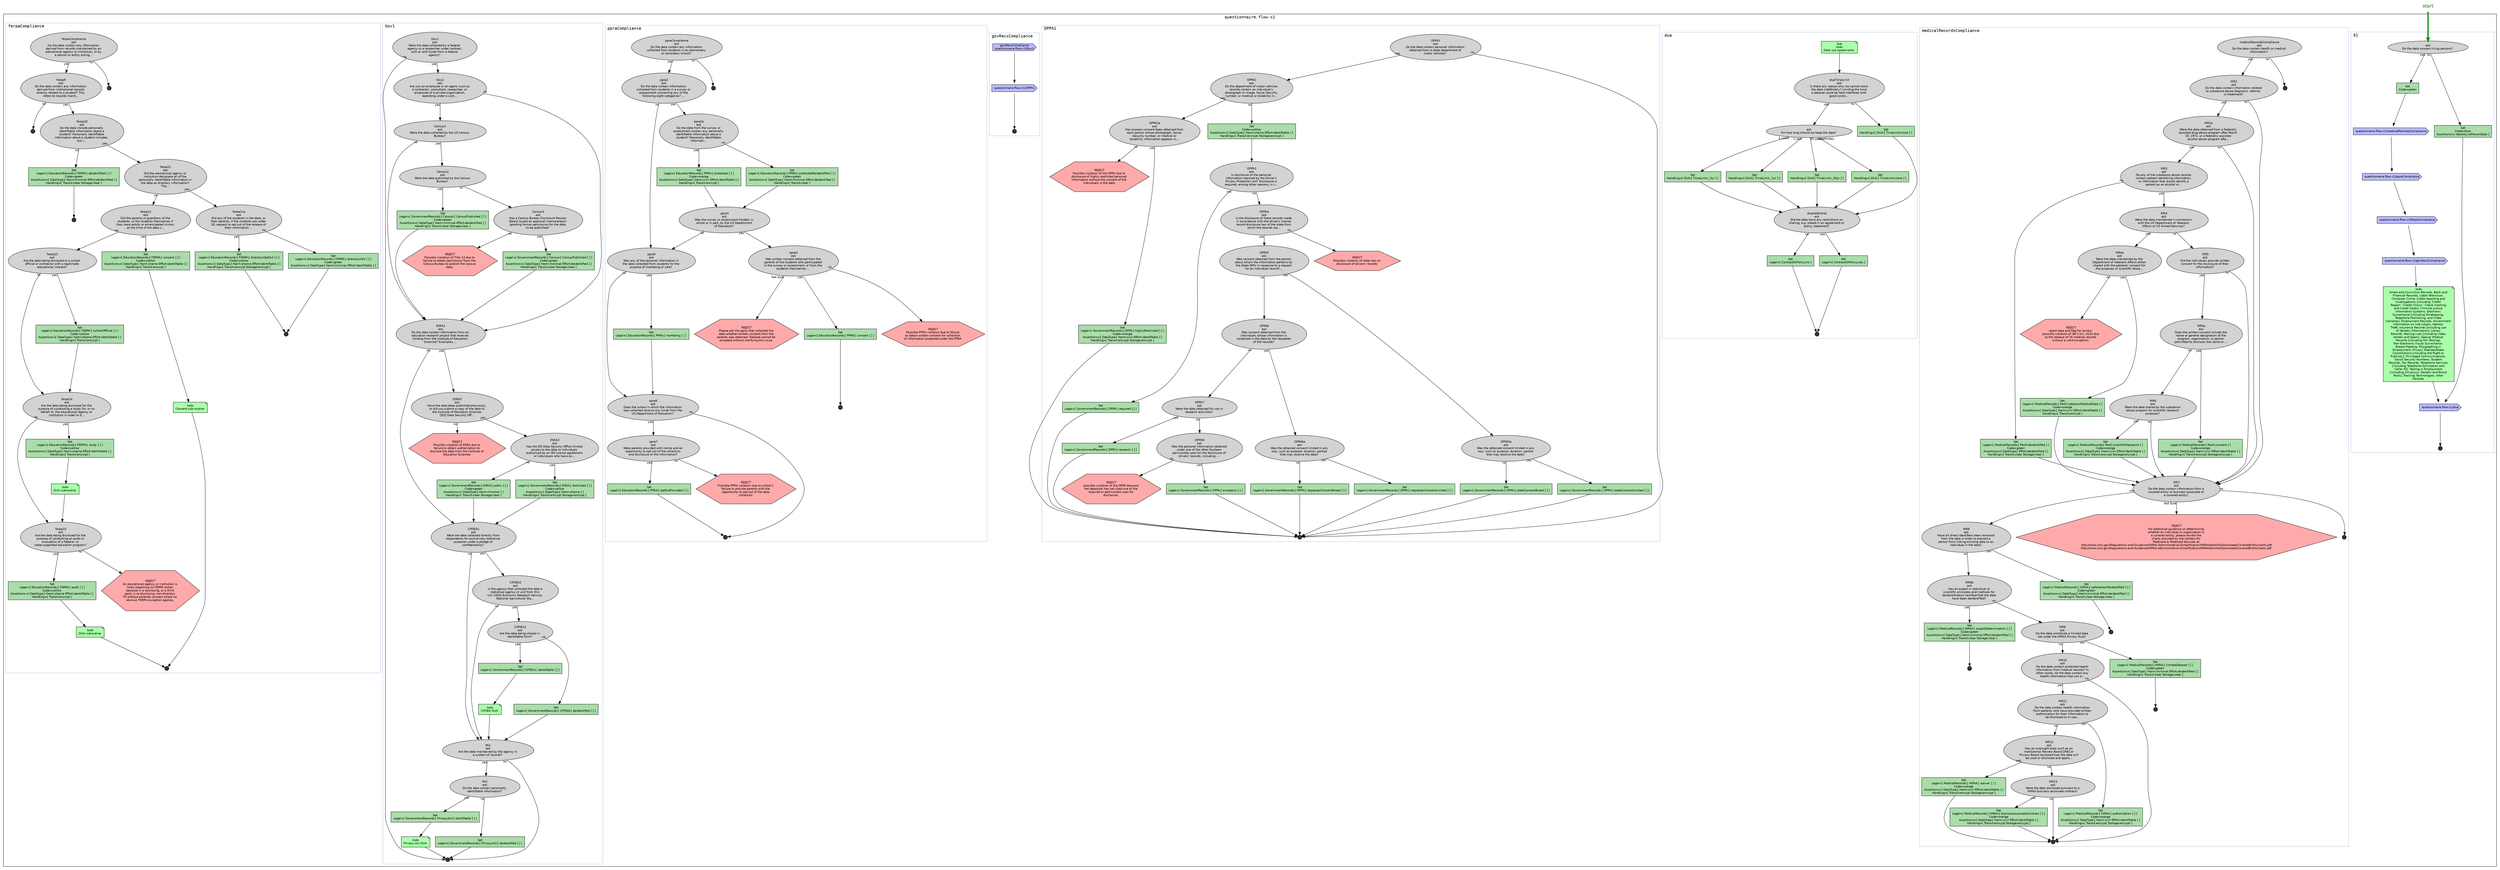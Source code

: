 digraph ChartSet {
fontname="Courier"
edge [fontname="Helvetica" fontsize="10"]
node [fillcolor="lightgray" style="filled" fontname="Helvetica" fontsize="10"]
start[ fillcolor="transparent" shape="none" fontcolor="#008800" fontsize="16" ]
subgraph cluster_questionnaire_flow_c1 {

label="questionnaire.flow-c1"
subgraph cluster__DLR_1 {
label="$1"; color="#AABBDD"; labeljust="l"
questionnaire_flow_c1_HSH__DLR_6[ fillcolor="#BBBBFF" shape="cds" label="questionnaire.flow-c1/ppraCompliance" ]
questionnaire_flow_c1_HSH__DLR_9[ fillcolor="#AAFFAA" shape="note" label="todo\nArrest and Conviction Records, Bank and \nFinancial Records, Cable Television, \nComputer Crime, Credit reporting and \nInvestigations [including 'Credit \nRepair', 'Credit Clinics', Check-Cashing \nand Credit Cards], Criminal Justice \nInformation Systems, Electronic \nSurveillance [including Wiretapping, \nTelephone Monitoring, and Video \nCameras], Employment Records, Government \nInformation on Individuals, Identity \nTheft, Insurance Records [including use \nof Genetic Information], Library \nRecords, Mailing Lists [including Video \nrentals and Spam], Special Medical \nRecords [including HIV Testing], \nNon-Electronic Visual Surveillance. \nBreast-Feeding, Polygraphing in \nEmployment, Privacy Statutes/State \nConstitutions [including the Right to \nPublicity], Privileged Communications, \nSocial Security Numbers, Student \nRecords, Tax Records, Telephone Services \n[including Telephone Solicitation and \nCaller ID], Testing in Employment \n[including Urinalysis, Genetic and Blood \nTests], Tracking Technologies, Voter \nRecords " ]
questionnaire_flow_c1_HSH__DLR_1[ shape="oval" label="ask\nDo the data concern living persons? " ]
questionnaire_flow_c1_HSH__DLR_7[ fillcolor="#BBBBFF" shape="cds" label="questionnaire.flow-c1/ferpaCompliance" ]
questionnaire_flow_c1_HSH__DLR_4[ fillcolor="#AADDAA" shape="rect" label="Set\nCode=green\n" ]
questionnaire_flow_c1_HSH__DLR_13[ fillcolor="#333333" shape="point" width="0.2" height="0.2" ]
questionnaire_flow_c1_HSH__DLR_8[ fillcolor="#BBBBFF" shape="cds" label="questionnaire.flow-c1/govRecsCompliance" ]
questionnaire_flow_c1_HSH__DLR_12[ fillcolor="#BBBBFF" shape="cds" label="questionnaire.flow-c1/dua" ]
questionnaire_flow_c1_HSH__DLR_11[ fillcolor="#AADDAA" shape="rect" label="Set\nCode=blue\nAssertions=[ Identity:noPersonData ]\n" ]
questionnaire_flow_c1_HSH__DLR_5[ fillcolor="#BBBBFF" shape="cds" label="questionnaire.flow-c1/medicalRecordsCompliance" ]

}
subgraph cluster_medicalRecordsCompliance {
label="medicalRecordsCompliance"; color="#AABBDD"; labeljust="l"
questionnaire_flow_c1_HSH_MR2a[ shape="oval" label="MR2a\nask\nWere the data obtained from a federally \nassisted drug abuse program after March \n20, 1972, or a federally assisted \nalcohol abuse program afte... " ]
questionnaire_flow_c1_HSH_MR2[ shape="oval" label="MR2\nask\nDo the data contain information related \nto substance abuse diagnosis, referral, \nor treatment? " ]
questionnaire_flow_c1_HSH__DLR_80[ fillcolor="#AADDAA" shape="rect" label="Set\nLegal=[ MedicalRecords:[ HIPAA:[ businessAssociateContract ] ] ]\nCode=orange\nAssertions=[ DataType:[ Harm:civil Effort:identifiable ] ]\nHandling=[ Transit:encrypt Storage:encrypt ]\n" ]
questionnaire_flow_c1_HSH__DLR_41[ fillcolor="#AADDAA" shape="rect" label="Set\nLegal=[ MedicalRecords:[ Part2:scientificResearch ] ]\nCode=orange\nAssertions=[ DataType:[ Harm:civil Effort:identifiable ] ]\nHandling=[ Transit:encrypt Storage:encrypt ]\n" ]
questionnaire_flow_c1_HSH__DLR_23[ fillcolor="#AADDAA" shape="rect" label="Set\nLegal=[ MedicalRecords:[ Part2:deidentified ] ]\nCode=green\nAssertions=[ DataType:[ Effort:deidentified ] ]\nHandling=[ Transit:clear Storage:clear ]\n" ]
questionnaire_flow_c1_HSH__DLR_56[ fillcolor="#333333" shape="point" width="0.2" height="0.2" ]
questionnaire_flow_c1_HSH__DLR_16[ fillcolor="#333333" shape="point" width="0.2" height="0.2" ]
questionnaire_flow_c1_HSH_MR8[ shape="oval" label="MR8\nask\nHave all direct identifiers been removed \nfrom the data in order to prevent a \nperson from linking existing data to an \nindividual in the data? " ]
questionnaire_flow_c1_HSH__DLR_60[ fillcolor="#AADDAA" shape="rect" label="Set\nLegal=[ MedicalRecords:[ HIPAA:[ expertDetermination ] ] ]\nCode=green\nAssertions=[ DataType:[ Harm:minimal Effort:deidentified ] ]\nHandling=[ Transit:clear Storage:clear ]\n" ]
questionnaire_flow_c1_HSH__DLR_76[ fillcolor="#AADDAA" shape="rect" label="Set\nLegal=[ MedicalRecords:[ HIPAA:[ waiver ] ] ]\nCode=orange\nAssertions=[ DataType:[ Harm:civil Effort:identifiable ] ]\nHandling=[ Transit:encrypt Storage:encrypt ]\n" ]
questionnaire_flow_c1_HSH__DLR_51[ fillcolor="#FFAAAA" shape="hexagon" label="REJECT\nFor additional guidance on determining \nwhether an individual or organization is \na covered entity, please review the \ncharts provided by the Centers for \nMedicare & Medicaid Services at \nhttp://www.cms.gov/Regulations-and-Guidance/HIPAA-Administrative-Simplification/HIPAAGenInfo/Downloads/CoveredEntitycharts.pdf\nhttp://www.cms.gov/Regulations-and-Guidance/HIPAA-Administrative-Simplification/HIPAAGenInfo/Downloads/CoveredEntitycharts.pdf " ]
questionnaire_flow_c1_HSH_MR4a[ shape="oval" label="MR4a\nask\nWere the data maintained by the \nDepartment of Veterans Affairs either \nshared with the patients’ consent for \nthe purposes of scientific resea... " ]
questionnaire_flow_c1_HSH_MR6[ shape="oval" label="MR6\nask\nWere the data shared by the substance \nabuse program for scientific research \npurposes? " ]
questionnaire_flow_c1_HSH__DLR_37[ fillcolor="#AADDAA" shape="rect" label="Set\nLegal=[ MedicalRecords:[ Part2:consent ] ]\nCode=orange\nAssertions=[ DataType:[ Harm:civil Effort:identifiable ] ]\nHandling=[ Transit:encrypt Storage:encrypt ]\n" ]
questionnaire_flow_c1_HSH__DLR_61[ fillcolor="#333333" shape="point" width="0.2" height="0.2" ]
questionnaire_flow_c1_HSH_MR4[ shape="oval" label="MR4\nask\nWere the data maintained in connection \nwith the US Department of Veterans \nAffairs or US Armed Services? " ]
questionnaire_flow_c1_HSH_MR10[ shape="oval" label="MR10\nask\nDo the data contain protected health \ninformation from medical records? In \nother words, do the data contain any \nhealth information that can b... " ]
questionnaire_flow_c1_HSH__DLR_29[ fillcolor="#FFAAAA" shape="hexagon" label="REJECT\nreject data and flag for review; \npossible violation of 38 U.S.C. 4132 due \nto the release of VA medical records \nwithout a valid exception. " ]
questionnaire_flow_c1_HSH__DLR_65[ fillcolor="#AADDAA" shape="rect" label="Set\nLegal=[ MedicalRecords:[ HIPAA:[ limitedDataset ] ] ]\nCode=green\nAssertions=[ DataType:[ Harm:minimal Effort:deidentified ] ]\nHandling=[ Transit:clear Storage:clear ]\n" ]
questionnaire_flow_c1_HSH__DLR_66[ fillcolor="#333333" shape="point" width="0.2" height="0.2" ]
questionnaire_flow_c1_HSH_MR9[ shape="oval" label="MR9\nask\nDo the data constitute a limited data \nset under the HIPAA Privacy Rule? " ]
questionnaire_flow_c1_HSH_MR12[ shape="oval" label="MR12\nask\nHas an oversight body such as an \nInstitutional Review Board [IRB] or \nPrivacy Board reviewed how the data will \nbe used or disclosed and appro... " ]
questionnaire_flow_c1_HSH_MR5a[ shape="oval" label="MR5a\nask\nDoes the written consent include the \nname or general designation of the \nprogram, organization, or person \npermitted to disclose; the name or ... " ]
questionnaire_flow_c1_HSH_MR8a[ shape="oval" label="MR8a\nask\nHas an expert in statistical or \nscientific principles and methods for \ndeidentification certified that the data \nhave been deidentified? " ]
questionnaire_flow_c1_HSH__DLR_49[ fillcolor="#333333" shape="point" width="0.2" height="0.2" ]
questionnaire_flow_c1_HSH_MR11[ shape="oval" label="MR11\nask\nDo the data contain health information \nfrom patients who have provided written \nauthorization for their information to \nbe disclosed to or use... " ]
questionnaire_flow_c1_HSH_MR5[ shape="oval" label="MR5\nask\nDid the individuals provide written \nconsent for the disclosure of their \ninformation? " ]
questionnaire_flow_c1_HSH_MR3[ shape="oval" label="MR3\nask\nDo any of the substance abuse records \ncontain patient identifying information, \nor information that would identify a \npatient as an alcohol or... " ]
questionnaire_flow_c1_HSH__DLR_72[ fillcolor="#AADDAA" shape="rect" label="Set\nLegal=[ MedicalRecords:[ HIPAA:[ authorization ] ] ]\nCode=orange\nAssertions=[ DataType:[ Harm:civil Effort:identifiable ] ]\nHandling=[ Transit:encrypt Storage:encrypt ]\n" ]
questionnaire_flow_c1_HSH_medicalRecordsCompliance[ shape="oval" label="medicalRecordsCompliance\nask\nDo the data contain health or medical \ninformation? " ]
questionnaire_flow_c1_HSH_MR7[ shape="oval" label="MR7\nask\nDo the data contain information from a \ncovered entity or business associate of \na covered entity? " ]
questionnaire_flow_c1_HSH__DLR_31[ fillcolor="#AADDAA" shape="rect" label="Set\nLegal=[ MedicalRecords:[ Part2:veteransMedicalData ] ]\nCode=orange\nAssertions=[ DataType:[ Harm:civil Effort:identifiable ] ]\nHandling=[ Transit:encrypt ]\n" ]
questionnaire_flow_c1_HSH__DLR_55[ fillcolor="#AADDAA" shape="rect" label="Set\nLegal=[ MedicalRecords:[ HIPAA:[ safeHarborDeidentified ] ] ]\nCode=green\nAssertions=[ DataType:[ Harm:minimal Effort:deidentified ] ]\nHandling=[ Transit:clear Storage:clear ]\n" ]
questionnaire_flow_c1_HSH__DLR_91[ fillcolor="#333333" shape="point" width="0.2" height="0.2" ]
questionnaire_flow_c1_HSH_MR13[ shape="oval" label="MR13\nask\nWere the data disclosed pursuant to a \nHIPAA business associate contract? " ]

}
subgraph cluster_DPPA1 {
label="DPPA1"; color="#AABBDD"; labeljust="l"
questionnaire_flow_c1_HSH_DPPA2[ shape="oval" label="DPPA2\nask\nDo the department of motor vehicles \nrecords contain an individual's \nphotograph or image, Social Security \nnumber, or medical or disability in... " ]
questionnaire_flow_c1_HSH_DPPA6[ shape="oval" label="DPPA6\nask\nWas consent obtained from the \nindividuals whose information is \ncontained in the data by the requester \nof the records? " ]
questionnaire_flow_c1_HSH_DPPA3[ shape="oval" label="DPPA3\nask\nIs disclosure of the personal \ninformation required by the Driver's \nPrivacy Protection Act? Disclosure is \nrequired, among other reasons, in c... " ]
questionnaire_flow_c1_HSH__DLR_262[ fillcolor="#AADDAA" shape="rect" label="Set\nLegal=[ GovernmentRecords:[ DPPA:[ requesterConsentBroad ] ] ]\n" ]
questionnaire_flow_c1_HSH_DPPA5[ shape="oval" label="DPPA5\nask\nWas consent obtained from the person \nabout whom the information pertains by \nthe State DMV in response to a request \nfor an individual record?... " ]
questionnaire_flow_c1_HSH_DPPA1[ shape="oval" label="DPPA1\nask\nDo the data contain personal information \nobtained from a state department of \nmotor vehicles? " ]
questionnaire_flow_c1_HSH_DPPA2a[ shape="oval" label="DPPA2a\nask\nHas express consent been obtained from \neach person whose photograph, Social \nSecurity number, or medical or \ndisability information appears in... " ]
questionnaire_flow_c1_HSH__DLR_240[ fillcolor="#AADDAA" shape="rect" label="Set\nCode=yellow\nAssertions=[ DataType:[ Harm:shame Effort:identifiable ] ]\nHandling=[ Transit:encrypt Storage:encrypt ]\n" ]
questionnaire_flow_c1_HSH_DPPA7[ shape="oval" label="DPPA7\nask\nWere the data obtained for use in \nresearch activities? " ]
questionnaire_flow_c1_HSH__DLR_238[ fillcolor="#FFAAAA" shape="hexagon" label="REJECT\nPossible violation of the DPPA due to \ndisclosure of highly restricted personal \ninformation without the consent of the \nindividuals in the data " ]
questionnaire_flow_c1_HSH__DLR_266[ fillcolor="#AADDAA" shape="rect" label="Set\nLegal=[ GovernmentRecords:[ DPPA:[ research ] ] ]\n" ]
questionnaire_flow_c1_HSH__DLR_243[ fillcolor="#AADDAA" shape="rect" label="Set\nLegal=[ GovernmentRecords:[ DPPA:[ required ] ] ]\n" ]
questionnaire_flow_c1_HSH__DLR_247[ fillcolor="#FFAAAA" shape="hexagon" label="REJECT\nPossible violation of state law on \ndisclosure of drivers' records " ]
questionnaire_flow_c1_HSH__DLR_254[ fillcolor="#AADDAA" shape="rect" label="Set\nLegal=[ GovernmentRecords:[ DPPA:[ stateConsentBroad ] ] ]\n" ]
questionnaire_flow_c1_HSH_DPPA6a[ shape="oval" label="DPPA6a\nask\nWas the obtained consent limited in any \nway, such as purpose, duration, parties \nthat may receive the data? " ]
questionnaire_flow_c1_HSH__DLR_272[ fillcolor="#FFAAAA" shape="hexagon" label="REJECT\npossible violation of the DPPA because \nthe depositor has not cited one of the \nrequired or permissible uses for \ndisclosure. " ]
questionnaire_flow_c1_HSH_DPPA4[ shape="oval" label="DPPA4\nask\nIs the disclosure of these records made \nin accordance with the driver's license \nrecord disclosure law of the state from \nwhich the records we... " ]
questionnaire_flow_c1_HSH_DPPA5a[ shape="oval" label="DPPA5a\nask\nWas the obtained consent limited in any \nway, such as purpose, duration, parties \nthat may receive the data? " ]
questionnaire_flow_c1_HSH_DPPA8[ shape="oval" label="DPPA8\nask\nWas the personal information obtained \nunder one of the other fourteen \npermissible uses for the disclosure of \ndrivers' records, including: ... " ]
questionnaire_flow_c1_HSH__DLR_236[ fillcolor="#AADDAA" shape="rect" label="Set\nLegal=[ GovernmentRecords:[ DPPA:[ highlyRestricted ] ] ]\nCode=orange\nAssertions=[ DataType:[ Harm:civil Effort:identifiable ] ]\nHandling=[ Transit:encrypt Storage:encrypt ]\n" ]
questionnaire_flow_c1_HSH__DLR_252[ fillcolor="#AADDAA" shape="rect" label="Set\nLegal=[ GovernmentRecords:[ DPPA:[ stateConsentLimited ] ] ]\n" ]
questionnaire_flow_c1_HSH__DLR_274[ fillcolor="#333333" shape="point" width="0.2" height="0.2" ]
questionnaire_flow_c1_HSH__DLR_260[ fillcolor="#AADDAA" shape="rect" label="Set\nLegal=[ GovernmentRecords:[ DPPA:[ requesterConsentLimited ] ] ]\n" ]
questionnaire_flow_c1_HSH__DLR_270[ fillcolor="#AADDAA" shape="rect" label="Set\nLegal=[ GovernmentRecords:[ DPPA:[ exception ] ] ]\n" ]

}
subgraph cluster_govRecsCompliance {
label="govRecsCompliance"; color="#AABBDD"; labeljust="l"
questionnaire_flow_c1_HSH_govRecsCompliance[ fillcolor="#BBBBFF" shape="cds" label="govRecsCompliance\nquestionnaire.flow-c1/Gov1" ]
questionnaire_flow_c1_HSH__DLR_180[ fillcolor="#333333" shape="point" width="0.2" height="0.2" ]
questionnaire_flow_c1_HSH__DLR_179[ fillcolor="#BBBBFF" shape="cds" label="questionnaire.flow-c1/DPPA1" ]

}
subgraph cluster_dua {
label="dua"; color="#AABBDD"; labeljust="l"
questionnaire_flow_c1_HSH__DLR_286[ fillcolor="#AADDAA" shape="rect" label="Set\nHandling=[ DUA:[ TimeLimit:_5yr ] ]\n" ]
questionnaire_flow_c1_HSH_duaAdditional[ shape="oval" label="duaAdditional\nask\nDid the data have any restrictions on \nsharing, e.g. stated in an agreement or \npolicy statement? " ]
questionnaire_flow_c1_HSH__DLR_293[ fillcolor="#AADDAA" shape="rect" label="Set\nLegal=[ ContractOrPolicy:no ]\n" ]
questionnaire_flow_c1_HSH__DLR_288[ fillcolor="#AADDAA" shape="rect" label="Set\nHandling=[ DUA:[ TimeLimit:_1yr ] ]\n" ]
questionnaire_flow_c1_HSH__DLR_284[ fillcolor="#AADDAA" shape="rect" label="Set\nHandling=[ DUA:[ TimeLimit:_50yr ] ]\n" ]
questionnaire_flow_c1_HSH_duaTimeLimit[ shape="oval" label="duaTimeLimit\nask\nIs there any reason why we cannot store \nthe data indefinitely? Limiting the time \na dataset could be held interferes with \ngood scienc... " ]
questionnaire_flow_c1_HSH__DLR_279[ shape="oval" label="ask\nFor how long should we keep the data? " ]
questionnaire_flow_c1_HSH__DLR_291[ fillcolor="#AADDAA" shape="rect" label="Set\nLegal=[ ContractOrPolicy:yes ]\n" ]
questionnaire_flow_c1_HSH__DLR_294[ fillcolor="#333333" shape="point" width="0.2" height="0.2" ]
questionnaire_flow_c1_HSH__DLR_282[ fillcolor="#AADDAA" shape="rect" label="Set\nHandling=[ DUA:[ TimeLimit:none ] ]\n" ]
questionnaire_flow_c1_HSH__DLR_277[ fillcolor="#AADDAA" shape="rect" label="Set\nHandling=[ DUA:[ TimeLimit:none ] ]\n" ]
questionnaire_flow_c1_HSH_dua[ fillcolor="#AAFFAA" shape="note" label="dua\ntodo\nData use agreements " ]

}
subgraph cluster_ppraCompliance {
label="ppraCompliance"; color="#AABBDD"; labeljust="l"
questionnaire_flow_c1_HSH_ppra5[ shape="oval" label="ppra5\nask\nWas any of the personal information in \nthe data collected from students for the \npurpose of marketing or sale? " ]
questionnaire_flow_c1_HSH_ppra2[ shape="oval" label="ppra2\nask\nDo the data contain information \ncollected from students in a survey or \nassessment concerning any of the \nfollowing eight categories? ... " ]
questionnaire_flow_c1_HSH__DLR_115[ fillcolor="#FFAAAA" shape="hexagon" label="REJECT\nPlease ask the party that collected the \ndata whether written consent from the \nparents was obtained. Dataset cannot be \naccepted without clarifying this issue. " ]
questionnaire_flow_c1_HSH_ppra6[ shape="oval" label="ppra6\nask\nDoes the school in which the information \nwas collected receive any funds from the \nUS Department of Education? " ]
questionnaire_flow_c1_HSH__DLR_110[ fillcolor="#AADDAA" shape="rect" label="Set\nLegal=[ EducationRecords:[ PPRA:[ consent ] ] ]\n" ]
questionnaire_flow_c1_HSH__DLR_100[ fillcolor="#AADDAA" shape="rect" label="Set\nLegal=[ EducationRecords:[ PPRA:[ protected ] ] ]\nCode=orange\nAssertions=[ DataType:[ Harm:civil Effort:identifiable ] ]\nHandling=[ Transit:encrypt ]\n" ]
questionnaire_flow_c1_HSH__DLR_120[ fillcolor="#AADDAA" shape="rect" label="Set\nLegal=[ EducationRecords:[ PPRA:[ marketing ] ] ]\n" ]
questionnaire_flow_c1_HSH_ppra2a[ shape="oval" label="ppra2a\nask\nDo the data from the survey or \nassessment contain any personally \nidentifiable information about a \nstudent? Personally identifiable \ninformati... " ]
questionnaire_flow_c1_HSH_ppra7[ shape="oval" label="ppra7\nask\nWere parents provided with notice and an \nopportunity to opt out of the collection \nand disclosure of the information? " ]
questionnaire_flow_c1_HSH__DLR_113[ fillcolor="#FFAAAA" shape="hexagon" label="REJECT\nPossible PPRA violation due to failure \nto obtain written consent for collection \nof information protected under the PPRA " ]
questionnaire_flow_c1_HSH_ppraCompliance[ shape="oval" label="ppraCompliance\nask\nDo the data contain any information \ncollected from students in an elementary \nor secondary school? " ]
questionnaire_flow_c1_HSH__DLR_131[ fillcolor="#333333" shape="point" width="0.2" height="0.2" ]
questionnaire_flow_c1_HSH__DLR_102[ fillcolor="#AADDAA" shape="rect" label="Set\nLegal=[ EducationRecords:[ PPRA:[ protectedDeidentified ] ] ]\nCode=green\nAssertions=[ DataType:[ Harm:minimal Effort:deidentified ] ]\nHandling=[ Transit:clear ]\n" ]
questionnaire_flow_c1_HSH__DLR_111[ fillcolor="#333333" shape="point" width="0.2" height="0.2" ]
questionnaire_flow_c1_HSH_ppra4[ shape="oval" label="ppra4\nask\nWas written consent obtained from the \nparents of the students who participated \nin the survey or assessment, or from the \nstudents themselves ... " ]
questionnaire_flow_c1_HSH_ppra3[ shape="oval" label="ppra3\nask\nWas the survey or assessment funded, in \nwhole or in part, by the US Department \nof Education? " ]
questionnaire_flow_c1_HSH__DLR_129[ fillcolor="#AADDAA" shape="rect" label="Set\nLegal=[ EducationRecords:[ PPRA:[ optOutProvided ] ] ]\n" ]
questionnaire_flow_c1_HSH__DLR_127[ fillcolor="#FFAAAA" shape="hexagon" label="REJECT\nPossible PPRA violation due to school’s \nfailure to provide parents with the \nopportunity to opt out of the data \ncollection " ]
questionnaire_flow_c1_HSH__DLR_94[ fillcolor="#333333" shape="point" width="0.2" height="0.2" ]

}
subgraph cluster_Gov1 {
label="Gov1"; color="#AABBDD"; labeljust="l"
questionnaire_flow_c1_HSH_PA2[ shape="oval" label="PA2\nask\nDo the data contain personally \nidentifiable information? " ]
questionnaire_flow_c1_HSH__DLR_222[ fillcolor="#AADDAA" shape="rect" label="Set\nLegal=[ GovernmentRecords:[ PrivacyAct:[ identifiable ] ] ]\n" ]
questionnaire_flow_c1_HSH_PA1[ shape="oval" label="PA1\nask\nAre the data maintained by the agency in \na system of records? " ]
questionnaire_flow_c1_HSH_CIPSEA3[ shape="oval" label="CIPSEA3\nask\nAre the data being shared in \nidentifiable form? " ]
questionnaire_flow_c1_HSH__DLR_229[ fillcolor="#333333" shape="point" width="0.2" height="0.2" ]
questionnaire_flow_c1_HSH__DLR_189[ fillcolor="#AADDAA" shape="rect" label="Set\nLegal=[ GovernmentRecords:[ Census:[ CensusPublished ] ] ]\nCode=green\nAssertions=[ DataType:[ Harm:minimal Effort:deidentified ] ]\nHandling=[ Transit:clear Storage:clear ]\n" ]
questionnaire_flow_c1_HSH_Census3[ shape="oval" label="Census3\nask\nHas a Census Bureau Disclosure Review \nBoard issued an approval memorandum \ngranting formal permission for the data \nto be published? " ]
questionnaire_flow_c1_HSH__DLR_200[ fillcolor="#FFAAAA" shape="hexagon" label="REJECT\nPossible violation of ESRA due to \nfailure to obtain authorization to \ndisclose the data from the Institute of \nEducation Sciences " ]
questionnaire_flow_c1_HSH_CIPSEA1[ shape="oval" label="CIPSEA1\nask\nWere the data collected directly from \nrespondents for exclusively statistical \npurposes under a pledge of \nconfidentiality? " ]
questionnaire_flow_c1_HSH_Gov2[ shape="oval" label="Gov2\nask\nAre you an employee or an agent, such as \na contractor, consultant, researcher, or \nemployee of a private organization, \noperating under a cont... " ]
questionnaire_flow_c1_HSH_Census1[ shape="oval" label="Census1\nask\nWere the data collected by the US Census \nBureau? " ]
questionnaire_flow_c1_HSH__DLR_206[ fillcolor="#AADDAA" shape="rect" label="Set\nLegal=[ GovernmentRecords:[ ESRA:[ public ] ] ]\nCode=green\nAssertions=[ DataType:[ Harm:minimal ] ]\nHandling=[ Transit:clear Storage:clear ]\n" ]
questionnaire_flow_c1_HSH_ESRA1[ shape="oval" label="ESRA1\nask\nDo the data contain information from an \neducation research project that receives \nfunding from the Institute of Education \nSciences? Examples ... " ]
questionnaire_flow_c1_HSH__DLR_195[ fillcolor="#FFAAAA" shape="hexagon" label="REJECT\nPossible violation of Title 13 due to \nfailure to obtain permission from the \nCensus Bureau to publish the Census \ndata. " ]
questionnaire_flow_c1_HSH__DLR_216[ fillcolor="#AAFFAA" shape="note" label="todo\nCIPSEA DUA " ]
questionnaire_flow_c1_HSH__DLR_204[ fillcolor="#AADDAA" shape="rect" label="Set\nLegal=[ GovernmentRecords:[ ESRA:[ restricted ] ] ]\nCode=yellow\nAssertions=[ DataType:[ Harm:shame ] ]\nHandling=[ Transit:encrypt Storage:encrypt ]\n" ]
questionnaire_flow_c1_HSH_ESRA2[ shape="oval" label="ESRA2\nask\nHave the data been published previously, \nor did you submit a copy of the data to \nthe Institute of Education Sciences \n[IES] Data Security Off... " ]
questionnaire_flow_c1_HSH_ESRA3[ shape="oval" label="ESRA3\nask\nHas the IES Data Security Office limited \naccess to the data to individuals \nauthorized by an IES license agreement \nor individuals who have ex... " ]
questionnaire_flow_c1_HSH__DLR_215[ fillcolor="#AADDAA" shape="rect" label="Set\nLegal=[ GovernmentRecords:[ CIPSEA:[ identifiable ] ] ]\n" ]
questionnaire_flow_c1_HSH__DLR_223[ fillcolor="#AAFFAA" shape="note" label="todo\nPrivacy Act DUA " ]
questionnaire_flow_c1_HSH_Gov1[ shape="oval" label="Gov1\nask\nWere the data collected by a federal \nagency or a researcher under contract \nwith or with funds from a federal \nagency? " ]
questionnaire_flow_c1_HSH_CIPSEA2[ shape="oval" label="CIPSEA2\nask\nIs the agency that collected the data a \nstatistical agency or unit from this \nlist: USDA Economic Research Service, \nNational Agricultural Sta... " ]
questionnaire_flow_c1_HSH__DLR_225[ fillcolor="#AADDAA" shape="rect" label="Set\nLegal=[ GovernmentRecords:[ PrivacyAct:[ deidentified ] ] ]\n" ]
questionnaire_flow_c1_HSH_Census2[ shape="oval" label="Census2\nask\nWere the data published by the Census \nBureau? " ]
questionnaire_flow_c1_HSH__DLR_213[ fillcolor="#AADDAA" shape="rect" label="Set\nLegal=[ GovernmentRecords:[ CIPSEA:[ deidentified ] ] ]\n" ]
questionnaire_flow_c1_HSH__DLR_193[ fillcolor="#AADDAA" shape="rect" label="Set\nLegal=[ GovernmentRecords:[ Census:[ CensusPublished ] ] ]\nCode=green\nAssertions=[ DataType:[ Harm:minimal Effort:deidentified ] ]\nHandling=[ Transit:clear Storage:clear ]\n" ]

}
subgraph cluster_ferpaCompliance {
label="ferpaCompliance"; color="#AABBDD"; labeljust="l"
questionnaire_flow_c1_HSH_ferpa14[ shape="oval" label="ferpa14\nask\nAre the data being disclosed for the \npurpose of conducting a study for, or on \nbehalf of, the educational agency or \ninstitution in order to d... " ]
questionnaire_flow_c1_HSH__DLR_163[ fillcolor="#AADDAA" shape="rect" label="Set\nLegal=[ EducationRecords:[ FERPA:[ schoolOfficial ] ] ]\nCode=yellow\nAssertions=[ DataType:[ Harm:shame Effort:identifiable ] ]\nHandling=[ Transit:encrypt ]\n" ]
questionnaire_flow_c1_HSH__DLR_151[ fillcolor="#AADDAA" shape="rect" label="Set\nLegal=[ EducationRecords:[ FERPA:[ directoryOptOut ] ] ]\nCode=yellow\nAssertions=[ DataType:[ Harm:shame Effort:identifiable ] ]\nHandling=[ Transit:encrypt Storage:encrypt ]\n" ]
questionnaire_flow_c1_HSH__DLR_172[ fillcolor="#AADDAA" shape="rect" label="Set\nLegal=[ EducationRecords:[ FERPA:[ audit ] ] ]\nCode=yellow\nAssertions=[ DataType:[ Harm:shame Effort:identifiable ] ]\nHandling=[ Transit:encrypt ]\n" ]
questionnaire_flow_c1_HSH__DLR_153[ fillcolor="#AADDAA" shape="rect" label="Set\nLegal=[ EducationRecords:[ FERPA:[ directoryInfo ] ] ]\nCode=green\nAssertions=[ DataType:[ Harm:minimal Effort:identifiable ] ]\n" ]
questionnaire_flow_c1_HSH__DLR_173[ fillcolor="#AAFFAA" shape="note" label="todo\nDUA subroutine " ]
questionnaire_flow_c1_HSH__DLR_143[ fillcolor="#333333" shape="point" width="0.2" height="0.2" ]
questionnaire_flow_c1_HSH_ferpa12[ shape="oval" label="ferpa12\nask\nDid the parents or guardians of the \nstudents, or the students themselves if \nthey were adults or emancipated minors \nat the time of the data c... " ]
questionnaire_flow_c1_HSH_ferpa11a[ shape="oval" label="ferpa11a\nask\nDid any of the students in the data, or \ntheir parents, if the students are under \n18, request to opt out of the release of \ntheir information ... " ]
questionnaire_flow_c1_HSH__DLR_142[ fillcolor="#AADDAA" shape="rect" label="Set\nLegal=[ EducationRecords:[ FERPA:[ deidentified ] ] ]\nCode=green\nAssertions=[ DataType:[ Harm:minimal Effort:deidentified ] ]\nHandling=[ Transit:clear Storage:clear ]\n" ]
questionnaire_flow_c1_HSH__DLR_139[ fillcolor="#333333" shape="point" width="0.2" height="0.2" ]
questionnaire_flow_c1_HSH_ferpaCompliance[ shape="oval" label="ferpaCompliance\nask\nDo the data contain any information \nderived from records maintained by an \neducational agency or institution, or by \na person or entity acting... " ]
questionnaire_flow_c1_HSH_ferpa15[ shape="oval" label="ferpa15\nask\nAre the data being disclosed for the \npurpose of conducting an audit or \nevaluation of a federal- or \nstate-supported education program? " ]
questionnaire_flow_c1_HSH__DLR_168[ fillcolor="#AADDAA" shape="rect" label="Set\nLegal=[ EducationRecords:[ FERPA:[ study ] ] ]\nCode=yellow\nAssertions=[ DataType:[ Harm:shame Effort:identifiable ] ]\nHandling=[ Transit:encrypt ]\n" ]
questionnaire_flow_c1_HSH_ferpa9[ shape="oval" label="ferpa9\nask\nDo the data contain any information \nderived from institutional records \ndirectly related to a student? This \nrefers to records maint... " ]
questionnaire_flow_c1_HSH__DLR_169[ fillcolor="#AAFFAA" shape="note" label="todo\nDUA subroutine " ]
questionnaire_flow_c1_HSH_ferpa11[ shape="oval" label="ferpa11\nask\nDid the educational agency or \ninstitution designate all of the \npersonally identifiable information in \nthe data as directory information? \nThe... " ]
questionnaire_flow_c1_HSH__DLR_175[ fillcolor="#FFAAAA" shape="hexagon" label="REJECT\nAn educational agency or institution is \nlikely breaching its FERPA duties \nbecause it is disclosing, or a third \nparty is re-disclosing, non-directory \nPII without parental consent where no \nobvious FERPA exception applies. " ]
questionnaire_flow_c1_HSH_ferpa13[ shape="oval" label="ferpa13\nask\nAre the data being disclosed to a school \nofficial or contractor with a legitimate \neducational interest? " ]
questionnaire_flow_c1_HSH__DLR_158[ fillcolor="#AADDAA" shape="rect" label="Set\nLegal=[ EducationRecords:[ FERPA:[ consent ] ] ]\nCode=yellow\nAssertions=[ DataType:[ Harm:shame Effort:identifiable ] ]\nHandling=[ Transit:encrypt ]\n" ]
questionnaire_flow_c1_HSH_ferpa10[ shape="oval" label="ferpa10\nask\nDo the data include personally \nidentifiable information about a \nstudent? Personally identifiable \ninformation about a student includes, \nbut i... " ]
questionnaire_flow_c1_HSH__DLR_154[ fillcolor="#333333" shape="point" width="0.2" height="0.2" ]
questionnaire_flow_c1_HSH__DLR_159[ fillcolor="#AAFFAA" shape="note" label="todo\nConsent sub-routine " ]
questionnaire_flow_c1_HSH__DLR_178[ fillcolor="#333333" shape="point" width="0.2" height="0.2" ]
questionnaire_flow_c1_HSH__DLR_134[ fillcolor="#333333" shape="point" width="0.2" height="0.2" ]

}
questionnaire_flow_c1_HSH__DLR_6 -> questionnaire_flow_c1_HSH__DLR_7
questionnaire_flow_c1_HSH__DLR_9 -> questionnaire_flow_c1_HSH__DLR_12
questionnaire_flow_c1_HSH__DLR_1 -> questionnaire_flow_c1_HSH__DLR_4[ taillabel="yes" ]
questionnaire_flow_c1_HSH__DLR_1 -> questionnaire_flow_c1_HSH__DLR_11[ taillabel="no" ]
questionnaire_flow_c1_HSH__DLR_7 -> questionnaire_flow_c1_HSH__DLR_8
questionnaire_flow_c1_HSH__DLR_4 -> questionnaire_flow_c1_HSH__DLR_5
questionnaire_flow_c1_HSH__DLR_8 -> questionnaire_flow_c1_HSH__DLR_9
questionnaire_flow_c1_HSH__DLR_12 -> questionnaire_flow_c1_HSH__DLR_13
questionnaire_flow_c1_HSH__DLR_11 -> questionnaire_flow_c1_HSH__DLR_12
questionnaire_flow_c1_HSH__DLR_5 -> questionnaire_flow_c1_HSH__DLR_6
questionnaire_flow_c1_HSH_MR2a -> questionnaire_flow_c1_HSH_MR3[ taillabel="yes" ]
questionnaire_flow_c1_HSH_MR2a -> questionnaire_flow_c1_HSH_MR7[ taillabel="no" ]
questionnaire_flow_c1_HSH_MR2 -> questionnaire_flow_c1_HSH_MR2a[ taillabel="yes" ]
questionnaire_flow_c1_HSH_MR2 -> questionnaire_flow_c1_HSH_MR7[ taillabel="no" ]
questionnaire_flow_c1_HSH__DLR_80 -> questionnaire_flow_c1_HSH__DLR_91
questionnaire_flow_c1_HSH__DLR_41 -> questionnaire_flow_c1_HSH_MR7
questionnaire_flow_c1_HSH__DLR_23 -> questionnaire_flow_c1_HSH_MR7
questionnaire_flow_c1_HSH_MR8 -> questionnaire_flow_c1_HSH__DLR_55[ taillabel="yes" ]
questionnaire_flow_c1_HSH_MR8 -> questionnaire_flow_c1_HSH_MR8a[ taillabel="no" ]
questionnaire_flow_c1_HSH__DLR_60 -> questionnaire_flow_c1_HSH__DLR_61
questionnaire_flow_c1_HSH__DLR_76 -> questionnaire_flow_c1_HSH__DLR_91
questionnaire_flow_c1_HSH_MR4a -> questionnaire_flow_c1_HSH__DLR_31[ taillabel="yes" ]
questionnaire_flow_c1_HSH_MR4a -> questionnaire_flow_c1_HSH__DLR_29[ taillabel="no" ]
questionnaire_flow_c1_HSH_MR6 -> questionnaire_flow_c1_HSH__DLR_41[ taillabel="yes" ]
questionnaire_flow_c1_HSH_MR6 -> questionnaire_flow_c1_HSH_MR7[ taillabel="no" ]
questionnaire_flow_c1_HSH__DLR_37 -> questionnaire_flow_c1_HSH_MR7
questionnaire_flow_c1_HSH_MR4 -> questionnaire_flow_c1_HSH_MR4a[ taillabel="yes" ]
questionnaire_flow_c1_HSH_MR4 -> questionnaire_flow_c1_HSH_MR5[ taillabel="no" ]
questionnaire_flow_c1_HSH_MR10 -> questionnaire_flow_c1_HSH_MR11[ taillabel="yes" ]
questionnaire_flow_c1_HSH_MR10 -> questionnaire_flow_c1_HSH__DLR_91[ taillabel="no" ]
questionnaire_flow_c1_HSH__DLR_65 -> questionnaire_flow_c1_HSH__DLR_66
questionnaire_flow_c1_HSH_MR9 -> questionnaire_flow_c1_HSH__DLR_65[ taillabel="yes" ]
questionnaire_flow_c1_HSH_MR9 -> questionnaire_flow_c1_HSH_MR10[ taillabel="no" ]
questionnaire_flow_c1_HSH_MR12 -> questionnaire_flow_c1_HSH__DLR_76[ taillabel="yes" ]
questionnaire_flow_c1_HSH_MR12 -> questionnaire_flow_c1_HSH_MR13[ taillabel="no" ]
questionnaire_flow_c1_HSH_MR5a -> questionnaire_flow_c1_HSH__DLR_37[ taillabel="yes" ]
questionnaire_flow_c1_HSH_MR5a -> questionnaire_flow_c1_HSH_MR6[ taillabel="no" ]
questionnaire_flow_c1_HSH_MR8a -> questionnaire_flow_c1_HSH__DLR_60[ taillabel="yes" ]
questionnaire_flow_c1_HSH_MR8a -> questionnaire_flow_c1_HSH_MR9[ taillabel="no" ]
questionnaire_flow_c1_HSH_MR11 -> questionnaire_flow_c1_HSH__DLR_72[ taillabel="yes" ]
questionnaire_flow_c1_HSH_MR11 -> questionnaire_flow_c1_HSH_MR12[ taillabel="no" ]
questionnaire_flow_c1_HSH_MR5 -> questionnaire_flow_c1_HSH_MR5a[ taillabel="yes" ]
questionnaire_flow_c1_HSH_MR5 -> questionnaire_flow_c1_HSH_MR7[ taillabel="no" ]
questionnaire_flow_c1_HSH_MR3 -> questionnaire_flow_c1_HSH_MR4[ taillabel="yes" ]
questionnaire_flow_c1_HSH_MR3 -> questionnaire_flow_c1_HSH__DLR_23[ taillabel="no" ]
questionnaire_flow_c1_HSH__DLR_72 -> questionnaire_flow_c1_HSH__DLR_91
questionnaire_flow_c1_HSH_medicalRecordsCompliance -> questionnaire_flow_c1_HSH_MR2[ taillabel="yes" ]
questionnaire_flow_c1_HSH_medicalRecordsCompliance -> questionnaire_flow_c1_HSH__DLR_16[ taillabel="no" ]
questionnaire_flow_c1_HSH_MR7 -> questionnaire_flow_c1_HSH_MR8[ taillabel="yes" ]
questionnaire_flow_c1_HSH_MR7 -> questionnaire_flow_c1_HSH__DLR_51[ taillabel="Not Sure" ]
questionnaire_flow_c1_HSH_MR7 -> questionnaire_flow_c1_HSH__DLR_49[ taillabel="no" ]
questionnaire_flow_c1_HSH__DLR_31 -> questionnaire_flow_c1_HSH_MR7
questionnaire_flow_c1_HSH__DLR_55 -> questionnaire_flow_c1_HSH__DLR_56
questionnaire_flow_c1_HSH_MR13 -> questionnaire_flow_c1_HSH__DLR_80[ taillabel="yes" ]
questionnaire_flow_c1_HSH_MR13 -> questionnaire_flow_c1_HSH__DLR_91[ taillabel="no" ]
questionnaire_flow_c1_HSH_DPPA2 -> questionnaire_flow_c1_HSH_DPPA2a[ taillabel="yes" ]
questionnaire_flow_c1_HSH_DPPA2 -> questionnaire_flow_c1_HSH__DLR_240[ taillabel="no" ]
questionnaire_flow_c1_HSH_DPPA6 -> questionnaire_flow_c1_HSH_DPPA6a[ taillabel="yes" ]
questionnaire_flow_c1_HSH_DPPA6 -> questionnaire_flow_c1_HSH_DPPA7[ taillabel="no" ]
questionnaire_flow_c1_HSH_DPPA3 -> questionnaire_flow_c1_HSH__DLR_243[ taillabel="yes" ]
questionnaire_flow_c1_HSH_DPPA3 -> questionnaire_flow_c1_HSH_DPPA4[ taillabel="no" ]
questionnaire_flow_c1_HSH__DLR_262 -> questionnaire_flow_c1_HSH__DLR_274
questionnaire_flow_c1_HSH_DPPA5 -> questionnaire_flow_c1_HSH_DPPA5a[ taillabel="yes" ]
questionnaire_flow_c1_HSH_DPPA5 -> questionnaire_flow_c1_HSH_DPPA6[ taillabel="no" ]
questionnaire_flow_c1_HSH_DPPA1 -> questionnaire_flow_c1_HSH_DPPA2[ taillabel="yes" ]
questionnaire_flow_c1_HSH_DPPA1 -> questionnaire_flow_c1_HSH__DLR_274[ taillabel="no" ]
questionnaire_flow_c1_HSH_DPPA2a -> questionnaire_flow_c1_HSH__DLR_236[ taillabel="yes" ]
questionnaire_flow_c1_HSH_DPPA2a -> questionnaire_flow_c1_HSH__DLR_238[ taillabel="no" ]
questionnaire_flow_c1_HSH__DLR_240 -> questionnaire_flow_c1_HSH_DPPA3
questionnaire_flow_c1_HSH_DPPA7 -> questionnaire_flow_c1_HSH__DLR_266[ taillabel="yes" ]
questionnaire_flow_c1_HSH_DPPA7 -> questionnaire_flow_c1_HSH_DPPA8[ taillabel="no" ]
questionnaire_flow_c1_HSH__DLR_266 -> questionnaire_flow_c1_HSH__DLR_274
questionnaire_flow_c1_HSH__DLR_243 -> questionnaire_flow_c1_HSH__DLR_274
questionnaire_flow_c1_HSH__DLR_254 -> questionnaire_flow_c1_HSH__DLR_274
questionnaire_flow_c1_HSH_DPPA6a -> questionnaire_flow_c1_HSH__DLR_260[ taillabel="yes" ]
questionnaire_flow_c1_HSH_DPPA6a -> questionnaire_flow_c1_HSH__DLR_262[ taillabel="no" ]
questionnaire_flow_c1_HSH_DPPA4 -> questionnaire_flow_c1_HSH_DPPA5[ taillabel="yes" ]
questionnaire_flow_c1_HSH_DPPA4 -> questionnaire_flow_c1_HSH__DLR_247[ taillabel="no" ]
questionnaire_flow_c1_HSH_DPPA5a -> questionnaire_flow_c1_HSH__DLR_252[ taillabel="yes" ]
questionnaire_flow_c1_HSH_DPPA5a -> questionnaire_flow_c1_HSH__DLR_254[ taillabel="no" ]
questionnaire_flow_c1_HSH_DPPA8 -> questionnaire_flow_c1_HSH__DLR_270[ taillabel="yes" ]
questionnaire_flow_c1_HSH_DPPA8 -> questionnaire_flow_c1_HSH__DLR_272[ taillabel="no" ]
questionnaire_flow_c1_HSH__DLR_236 -> questionnaire_flow_c1_HSH__DLR_274
questionnaire_flow_c1_HSH__DLR_252 -> questionnaire_flow_c1_HSH__DLR_274
questionnaire_flow_c1_HSH__DLR_260 -> questionnaire_flow_c1_HSH__DLR_274
questionnaire_flow_c1_HSH__DLR_270 -> questionnaire_flow_c1_HSH__DLR_274
questionnaire_flow_c1_HSH_govRecsCompliance -> questionnaire_flow_c1_HSH__DLR_179
questionnaire_flow_c1_HSH__DLR_179 -> questionnaire_flow_c1_HSH__DLR_180
questionnaire_flow_c1_HSH__DLR_286 -> questionnaire_flow_c1_HSH_duaAdditional
questionnaire_flow_c1_HSH_duaAdditional -> questionnaire_flow_c1_HSH__DLR_291[ taillabel="yes" ]
questionnaire_flow_c1_HSH_duaAdditional -> questionnaire_flow_c1_HSH__DLR_293[ taillabel="no" ]
questionnaire_flow_c1_HSH__DLR_293 -> questionnaire_flow_c1_HSH__DLR_294
questionnaire_flow_c1_HSH__DLR_288 -> questionnaire_flow_c1_HSH_duaAdditional
questionnaire_flow_c1_HSH__DLR_284 -> questionnaire_flow_c1_HSH_duaAdditional
questionnaire_flow_c1_HSH_duaTimeLimit -> questionnaire_flow_c1_HSH__DLR_279[ taillabel="yes" ]
questionnaire_flow_c1_HSH_duaTimeLimit -> questionnaire_flow_c1_HSH__DLR_277[ taillabel="no" ]
questionnaire_flow_c1_HSH__DLR_279 -> questionnaire_flow_c1_HSH__DLR_284[ taillabel="50 years" ]
questionnaire_flow_c1_HSH__DLR_279 -> questionnaire_flow_c1_HSH__DLR_282[ taillabel="indefinitely" ]
questionnaire_flow_c1_HSH__DLR_279 -> questionnaire_flow_c1_HSH__DLR_286[ taillabel="5 years" ]
questionnaire_flow_c1_HSH__DLR_279 -> questionnaire_flow_c1_HSH__DLR_288[ taillabel="1 year" ]
questionnaire_flow_c1_HSH__DLR_291 -> questionnaire_flow_c1_HSH__DLR_294
questionnaire_flow_c1_HSH__DLR_282 -> questionnaire_flow_c1_HSH_duaAdditional
questionnaire_flow_c1_HSH__DLR_277 -> questionnaire_flow_c1_HSH_duaAdditional
questionnaire_flow_c1_HSH_dua -> questionnaire_flow_c1_HSH_duaTimeLimit
questionnaire_flow_c1_HSH_ppra5 -> questionnaire_flow_c1_HSH__DLR_120[ taillabel="yes" ]
questionnaire_flow_c1_HSH_ppra5 -> questionnaire_flow_c1_HSH_ppra6[ taillabel="no" ]
questionnaire_flow_c1_HSH_ppra2 -> questionnaire_flow_c1_HSH_ppra2a[ taillabel="yes" ]
questionnaire_flow_c1_HSH_ppra2 -> questionnaire_flow_c1_HSH_ppra5[ taillabel="no" ]
questionnaire_flow_c1_HSH_ppra6 -> questionnaire_flow_c1_HSH_ppra7[ taillabel="yes" ]
questionnaire_flow_c1_HSH_ppra6 -> questionnaire_flow_c1_HSH__DLR_131[ taillabel="no" ]
questionnaire_flow_c1_HSH__DLR_110 -> questionnaire_flow_c1_HSH__DLR_111
questionnaire_flow_c1_HSH__DLR_100 -> questionnaire_flow_c1_HSH_ppra3
questionnaire_flow_c1_HSH__DLR_120 -> questionnaire_flow_c1_HSH_ppra6
questionnaire_flow_c1_HSH_ppra2a -> questionnaire_flow_c1_HSH__DLR_100[ taillabel="yes" ]
questionnaire_flow_c1_HSH_ppra2a -> questionnaire_flow_c1_HSH__DLR_102[ taillabel="no" ]
questionnaire_flow_c1_HSH_ppra7 -> questionnaire_flow_c1_HSH__DLR_129[ taillabel="yes" ]
questionnaire_flow_c1_HSH_ppra7 -> questionnaire_flow_c1_HSH__DLR_127[ taillabel="no" ]
questionnaire_flow_c1_HSH_ppraCompliance -> questionnaire_flow_c1_HSH_ppra2[ taillabel="yes" ]
questionnaire_flow_c1_HSH_ppraCompliance -> questionnaire_flow_c1_HSH__DLR_94[ taillabel="no" ]
questionnaire_flow_c1_HSH__DLR_102 -> questionnaire_flow_c1_HSH_ppra3
questionnaire_flow_c1_HSH_ppra4 -> questionnaire_flow_c1_HSH__DLR_110[ taillabel="yes" ]
questionnaire_flow_c1_HSH_ppra4 -> questionnaire_flow_c1_HSH__DLR_115[ taillabel="Not Sure" ]
questionnaire_flow_c1_HSH_ppra4 -> questionnaire_flow_c1_HSH__DLR_113[ taillabel="no" ]
questionnaire_flow_c1_HSH_ppra3 -> questionnaire_flow_c1_HSH_ppra4[ taillabel="yes" ]
questionnaire_flow_c1_HSH_ppra3 -> questionnaire_flow_c1_HSH_ppra5[ taillabel="no" ]
questionnaire_flow_c1_HSH__DLR_129 -> questionnaire_flow_c1_HSH__DLR_131
questionnaire_flow_c1_HSH_PA2 -> questionnaire_flow_c1_HSH__DLR_222[ taillabel="yes" ]
questionnaire_flow_c1_HSH_PA2 -> questionnaire_flow_c1_HSH__DLR_225[ taillabel="no" ]
questionnaire_flow_c1_HSH__DLR_222 -> questionnaire_flow_c1_HSH__DLR_223
questionnaire_flow_c1_HSH_PA1 -> questionnaire_flow_c1_HSH_PA2[ taillabel="yes" ]
questionnaire_flow_c1_HSH_PA1 -> questionnaire_flow_c1_HSH__DLR_229[ taillabel="no" ]
questionnaire_flow_c1_HSH_CIPSEA3 -> questionnaire_flow_c1_HSH__DLR_215[ taillabel="yes" ]
questionnaire_flow_c1_HSH_CIPSEA3 -> questionnaire_flow_c1_HSH__DLR_213[ taillabel="no" ]
questionnaire_flow_c1_HSH__DLR_189 -> questionnaire_flow_c1_HSH_ESRA1
questionnaire_flow_c1_HSH_Census3 -> questionnaire_flow_c1_HSH__DLR_193[ taillabel="yes" ]
questionnaire_flow_c1_HSH_Census3 -> questionnaire_flow_c1_HSH__DLR_195[ taillabel="no" ]
questionnaire_flow_c1_HSH_CIPSEA1 -> questionnaire_flow_c1_HSH_CIPSEA2[ taillabel="yes" ]
questionnaire_flow_c1_HSH_CIPSEA1 -> questionnaire_flow_c1_HSH_PA1[ taillabel="no" ]
questionnaire_flow_c1_HSH_Gov2 -> questionnaire_flow_c1_HSH_Census1[ taillabel="yes" ]
questionnaire_flow_c1_HSH_Gov2 -> questionnaire_flow_c1_HSH_ESRA1[ taillabel="no" ]
questionnaire_flow_c1_HSH_Census1 -> questionnaire_flow_c1_HSH_Census2[ taillabel="yes" ]
questionnaire_flow_c1_HSH_Census1 -> questionnaire_flow_c1_HSH_ESRA1[ taillabel="no" ]
questionnaire_flow_c1_HSH__DLR_206 -> questionnaire_flow_c1_HSH_CIPSEA1
questionnaire_flow_c1_HSH_ESRA1 -> questionnaire_flow_c1_HSH_ESRA2[ taillabel="yes" ]
questionnaire_flow_c1_HSH_ESRA1 -> questionnaire_flow_c1_HSH_CIPSEA1[ taillabel="no" ]
questionnaire_flow_c1_HSH__DLR_216 -> questionnaire_flow_c1_HSH_PA1
questionnaire_flow_c1_HSH__DLR_204 -> questionnaire_flow_c1_HSH_CIPSEA1
questionnaire_flow_c1_HSH_ESRA2 -> questionnaire_flow_c1_HSH_ESRA3[ taillabel="yes" ]
questionnaire_flow_c1_HSH_ESRA2 -> questionnaire_flow_c1_HSH__DLR_200[ taillabel="no" ]
questionnaire_flow_c1_HSH_ESRA3 -> questionnaire_flow_c1_HSH__DLR_204[ taillabel="yes" ]
questionnaire_flow_c1_HSH_ESRA3 -> questionnaire_flow_c1_HSH__DLR_206[ taillabel="no" ]
questionnaire_flow_c1_HSH__DLR_215 -> questionnaire_flow_c1_HSH__DLR_216
questionnaire_flow_c1_HSH__DLR_223 -> questionnaire_flow_c1_HSH__DLR_229
questionnaire_flow_c1_HSH_Gov1 -> questionnaire_flow_c1_HSH_Gov2[ taillabel="yes" ]
questionnaire_flow_c1_HSH_Gov1 -> questionnaire_flow_c1_HSH__DLR_229[ taillabel="no" ]
questionnaire_flow_c1_HSH_CIPSEA2 -> questionnaire_flow_c1_HSH_CIPSEA3[ taillabel="yes" ]
questionnaire_flow_c1_HSH_CIPSEA2 -> questionnaire_flow_c1_HSH_PA1[ taillabel="no" ]
questionnaire_flow_c1_HSH__DLR_225 -> questionnaire_flow_c1_HSH__DLR_229
questionnaire_flow_c1_HSH_Census2 -> questionnaire_flow_c1_HSH__DLR_189[ taillabel="yes" ]
questionnaire_flow_c1_HSH_Census2 -> questionnaire_flow_c1_HSH_Census3[ taillabel="no" ]
questionnaire_flow_c1_HSH__DLR_213 -> questionnaire_flow_c1_HSH_PA1
questionnaire_flow_c1_HSH__DLR_193 -> questionnaire_flow_c1_HSH_ESRA1
questionnaire_flow_c1_HSH_ferpa14 -> questionnaire_flow_c1_HSH__DLR_168[ taillabel="yes" ]
questionnaire_flow_c1_HSH_ferpa14 -> questionnaire_flow_c1_HSH_ferpa15[ taillabel="no" ]
questionnaire_flow_c1_HSH__DLR_163 -> questionnaire_flow_c1_HSH_ferpa14
questionnaire_flow_c1_HSH__DLR_151 -> questionnaire_flow_c1_HSH__DLR_154
questionnaire_flow_c1_HSH__DLR_172 -> questionnaire_flow_c1_HSH__DLR_173
questionnaire_flow_c1_HSH__DLR_153 -> questionnaire_flow_c1_HSH__DLR_154
questionnaire_flow_c1_HSH__DLR_173 -> questionnaire_flow_c1_HSH__DLR_178
questionnaire_flow_c1_HSH_ferpa12 -> questionnaire_flow_c1_HSH__DLR_158[ taillabel="yes" ]
questionnaire_flow_c1_HSH_ferpa12 -> questionnaire_flow_c1_HSH_ferpa13[ taillabel="no" ]
questionnaire_flow_c1_HSH_ferpa11a -> questionnaire_flow_c1_HSH__DLR_151[ taillabel="yes" ]
questionnaire_flow_c1_HSH_ferpa11a -> questionnaire_flow_c1_HSH__DLR_153[ taillabel="no" ]
questionnaire_flow_c1_HSH__DLR_142 -> questionnaire_flow_c1_HSH__DLR_143
questionnaire_flow_c1_HSH_ferpaCompliance -> questionnaire_flow_c1_HSH_ferpa9[ taillabel="yes" ]
questionnaire_flow_c1_HSH_ferpaCompliance -> questionnaire_flow_c1_HSH__DLR_134[ taillabel="no" ]
questionnaire_flow_c1_HSH_ferpa15 -> questionnaire_flow_c1_HSH__DLR_172[ taillabel="yes" ]
questionnaire_flow_c1_HSH_ferpa15 -> questionnaire_flow_c1_HSH__DLR_175[ taillabel="no" ]
questionnaire_flow_c1_HSH__DLR_168 -> questionnaire_flow_c1_HSH__DLR_169
questionnaire_flow_c1_HSH_ferpa9 -> questionnaire_flow_c1_HSH_ferpa10[ taillabel="yes" ]
questionnaire_flow_c1_HSH_ferpa9 -> questionnaire_flow_c1_HSH__DLR_139[ taillabel="no" ]
questionnaire_flow_c1_HSH__DLR_169 -> questionnaire_flow_c1_HSH_ferpa15
questionnaire_flow_c1_HSH_ferpa11 -> questionnaire_flow_c1_HSH_ferpa11a[ taillabel="yes" ]
questionnaire_flow_c1_HSH_ferpa11 -> questionnaire_flow_c1_HSH_ferpa12[ taillabel="no" ]
questionnaire_flow_c1_HSH_ferpa13 -> questionnaire_flow_c1_HSH__DLR_163[ taillabel="yes" ]
questionnaire_flow_c1_HSH_ferpa13 -> questionnaire_flow_c1_HSH_ferpa14[ taillabel="no" ]
questionnaire_flow_c1_HSH__DLR_158 -> questionnaire_flow_c1_HSH__DLR_159
questionnaire_flow_c1_HSH_ferpa10 -> questionnaire_flow_c1_HSH_ferpa11[ taillabel="yes" ]
questionnaire_flow_c1_HSH_ferpa10 -> questionnaire_flow_c1_HSH__DLR_142[ taillabel="no" ]
questionnaire_flow_c1_HSH__DLR_159 -> questionnaire_flow_c1_HSH__DLR_178
}
start -> questionnaire_flow_c1_HSH__DLR_1[ penwidth="4.0" color="#008800" ]{rank=source; start}
}
